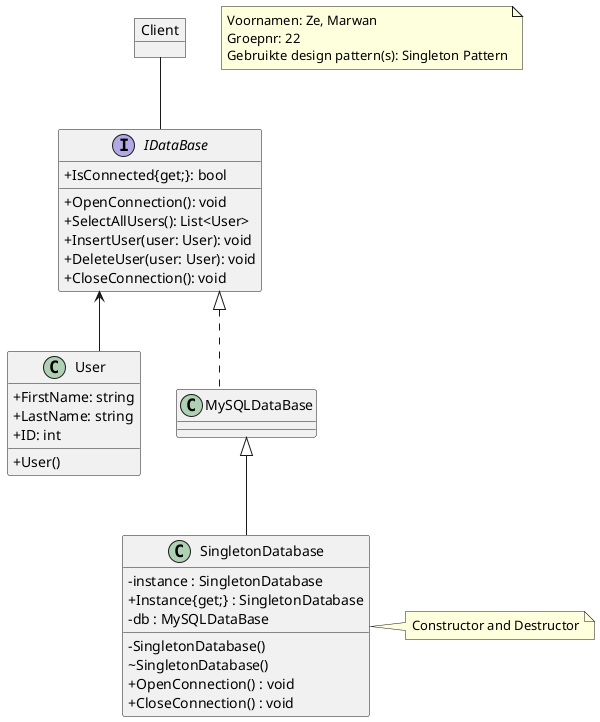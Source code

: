 @startuml Groepnr 22
skinparam ClassAttributeIconSize 0
skinparam linetype ortho
Note as Info
  Voornamen: Ze, Marwan
  Groepnr: 22
  Gebruikte design pattern(s): Singleton Pattern
end Note

class SingletonDatabase{
  - instance : SingletonDatabase 
  - SingletonDatabase()
  ~ SingletonDatabase()
  + Instance{get;} : SingletonDatabase
  - db : MySQLDataBase
  + OpenConnection() : void
  + CloseConnection() : void
}
note right : Constructor and Destructor

Class User{
    + User()
    + FirstName: string 
    + LastName: string
    + ID: int
}


interface IDataBase{
    + OpenConnection(): void 
    + SelectAllUsers(): List<User>
    + InsertUser(user: User): void
    + DeleteUser(user: User): void
    + IsConnected{get;}: bool
    + CloseConnection(): void
}

object Client
class MySQLDataBase

IDataBase <|.. MySQLDataBase
MySQLDataBase <|-- SingletonDatabase
IDataBase <-- User
Client -- IDataBase


@enduml